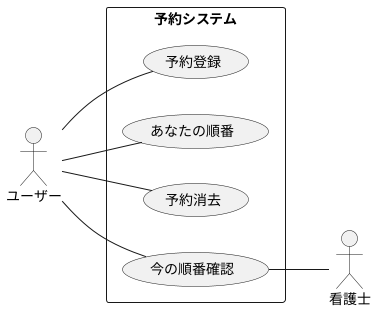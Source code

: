 @startuml
left to right direction

actor ユーザー as User
actor 看護士 as Nurse

rectangle "予約システム" {
User -- (予約登録)
User -- (あなたの順番)
User -- (予約消去)
User -- (今の順番確認)
(今の順番確認) -- Nurse
}
@enduml